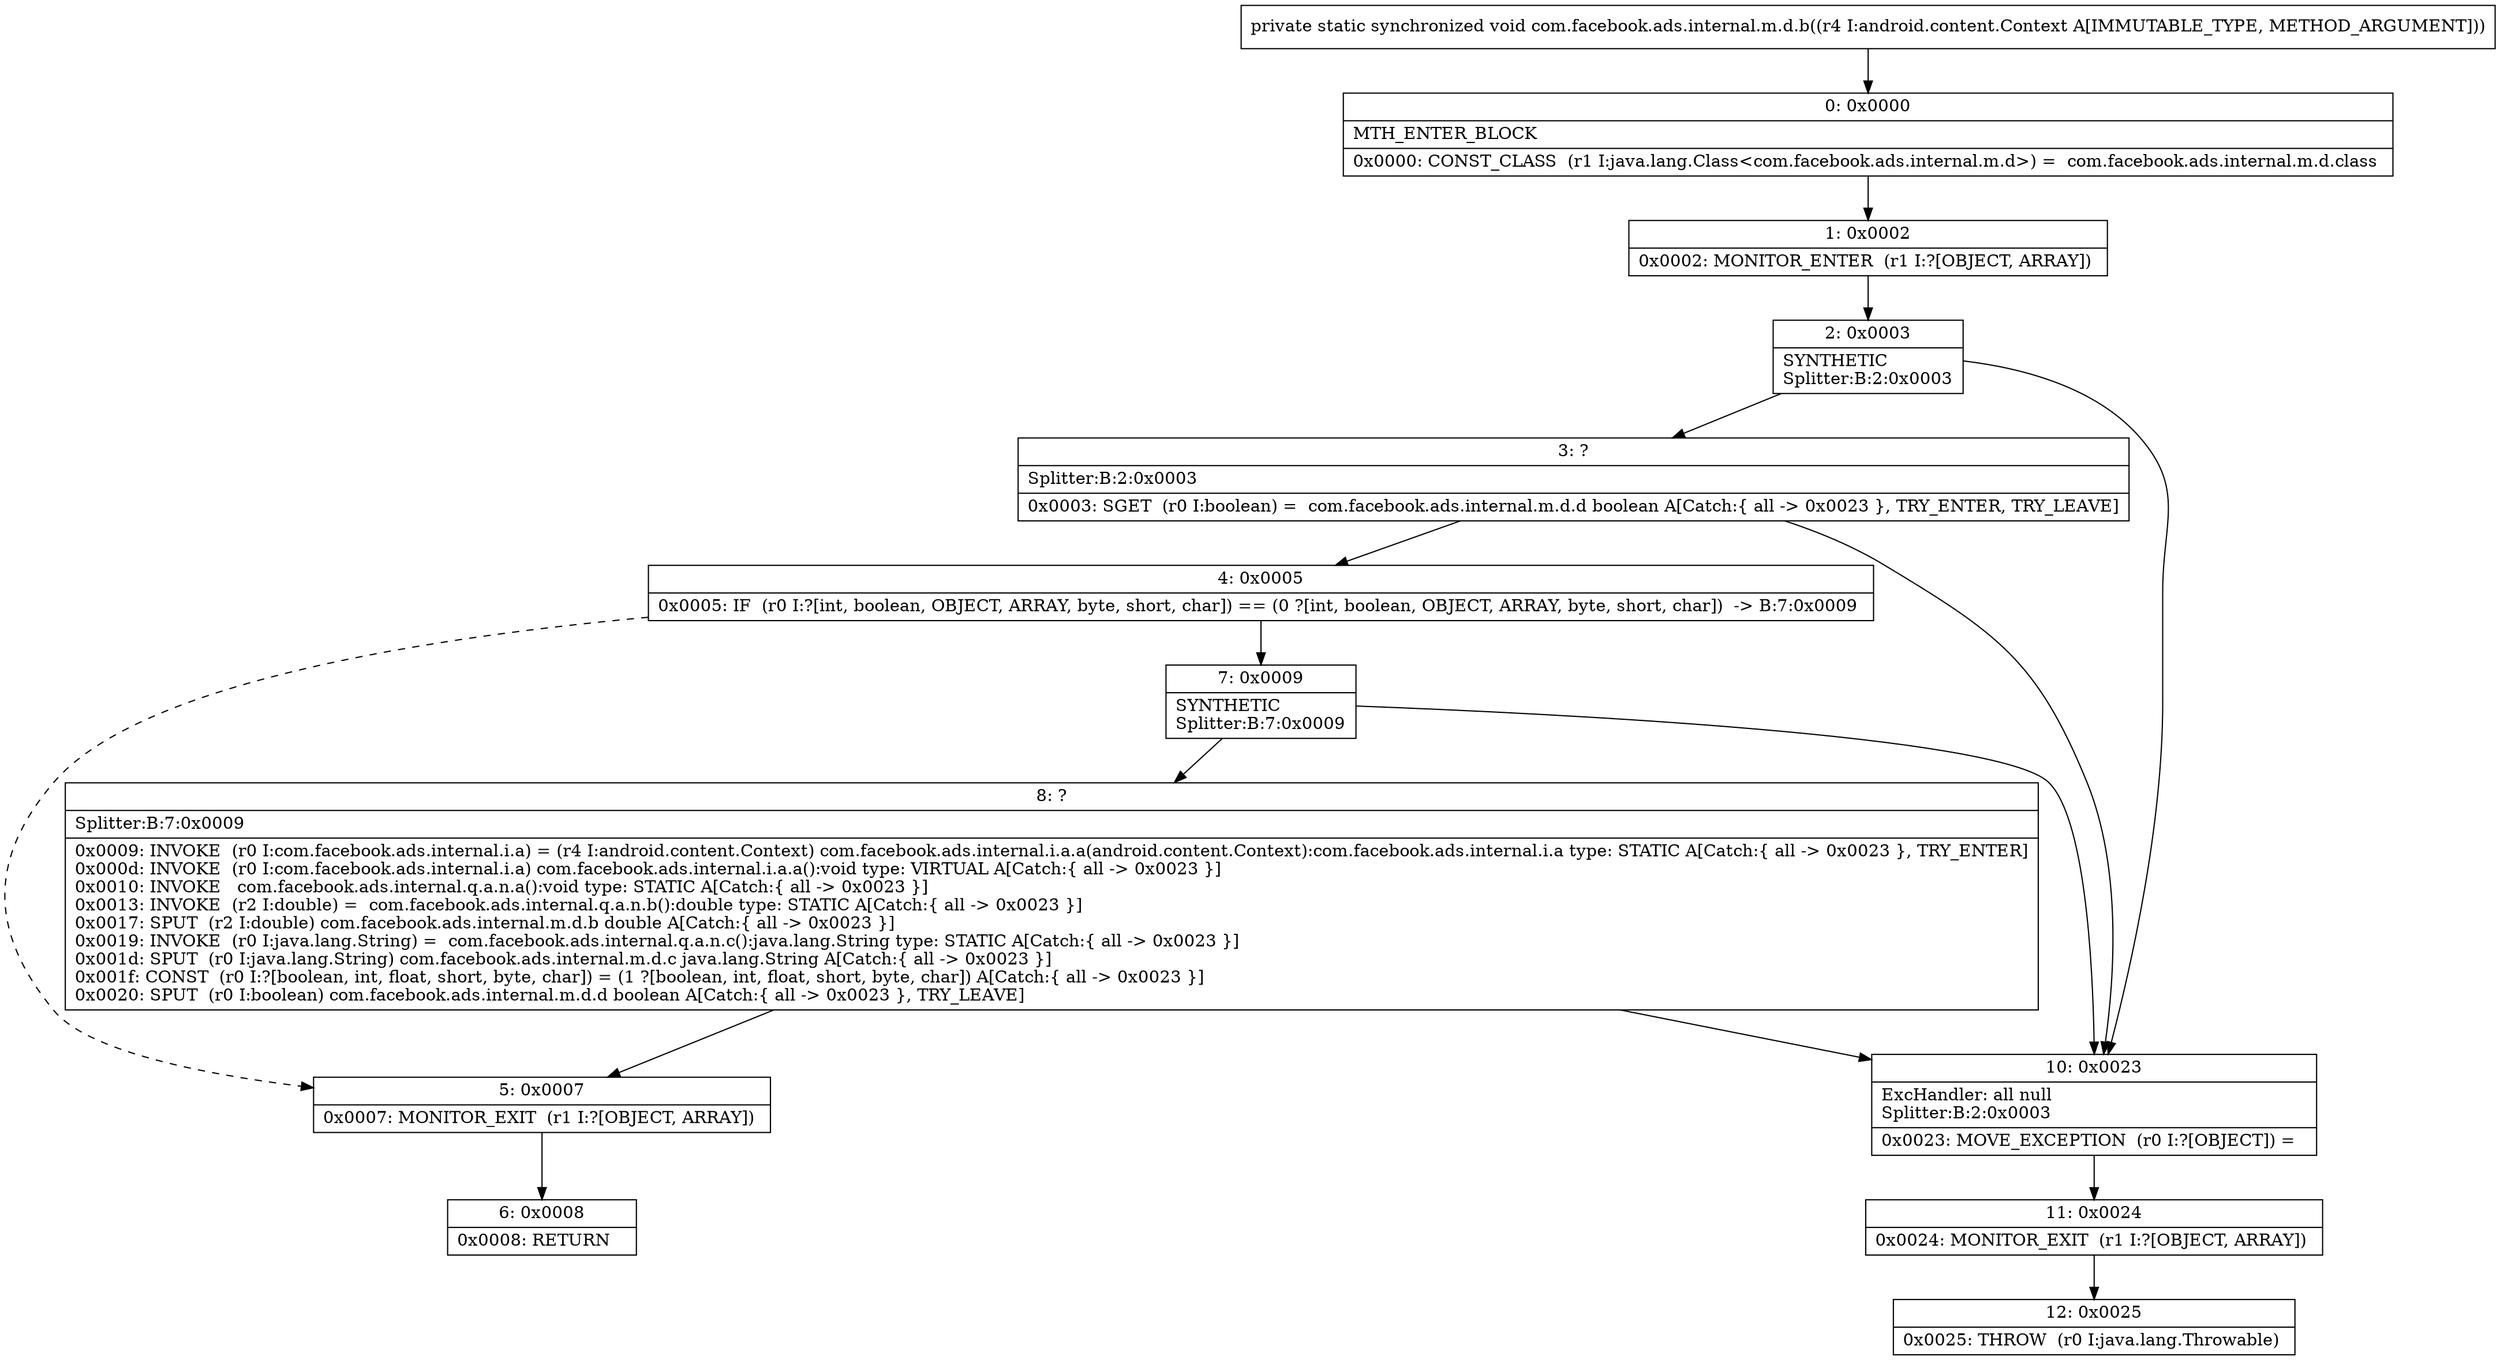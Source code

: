 digraph "CFG forcom.facebook.ads.internal.m.d.b(Landroid\/content\/Context;)V" {
Node_0 [shape=record,label="{0\:\ 0x0000|MTH_ENTER_BLOCK\l|0x0000: CONST_CLASS  (r1 I:java.lang.Class\<com.facebook.ads.internal.m.d\>) =  com.facebook.ads.internal.m.d.class \l}"];
Node_1 [shape=record,label="{1\:\ 0x0002|0x0002: MONITOR_ENTER  (r1 I:?[OBJECT, ARRAY]) \l}"];
Node_2 [shape=record,label="{2\:\ 0x0003|SYNTHETIC\lSplitter:B:2:0x0003\l}"];
Node_3 [shape=record,label="{3\:\ ?|Splitter:B:2:0x0003\l|0x0003: SGET  (r0 I:boolean) =  com.facebook.ads.internal.m.d.d boolean A[Catch:\{ all \-\> 0x0023 \}, TRY_ENTER, TRY_LEAVE]\l}"];
Node_4 [shape=record,label="{4\:\ 0x0005|0x0005: IF  (r0 I:?[int, boolean, OBJECT, ARRAY, byte, short, char]) == (0 ?[int, boolean, OBJECT, ARRAY, byte, short, char])  \-\> B:7:0x0009 \l}"];
Node_5 [shape=record,label="{5\:\ 0x0007|0x0007: MONITOR_EXIT  (r1 I:?[OBJECT, ARRAY]) \l}"];
Node_6 [shape=record,label="{6\:\ 0x0008|0x0008: RETURN   \l}"];
Node_7 [shape=record,label="{7\:\ 0x0009|SYNTHETIC\lSplitter:B:7:0x0009\l}"];
Node_8 [shape=record,label="{8\:\ ?|Splitter:B:7:0x0009\l|0x0009: INVOKE  (r0 I:com.facebook.ads.internal.i.a) = (r4 I:android.content.Context) com.facebook.ads.internal.i.a.a(android.content.Context):com.facebook.ads.internal.i.a type: STATIC A[Catch:\{ all \-\> 0x0023 \}, TRY_ENTER]\l0x000d: INVOKE  (r0 I:com.facebook.ads.internal.i.a) com.facebook.ads.internal.i.a.a():void type: VIRTUAL A[Catch:\{ all \-\> 0x0023 \}]\l0x0010: INVOKE   com.facebook.ads.internal.q.a.n.a():void type: STATIC A[Catch:\{ all \-\> 0x0023 \}]\l0x0013: INVOKE  (r2 I:double) =  com.facebook.ads.internal.q.a.n.b():double type: STATIC A[Catch:\{ all \-\> 0x0023 \}]\l0x0017: SPUT  (r2 I:double) com.facebook.ads.internal.m.d.b double A[Catch:\{ all \-\> 0x0023 \}]\l0x0019: INVOKE  (r0 I:java.lang.String) =  com.facebook.ads.internal.q.a.n.c():java.lang.String type: STATIC A[Catch:\{ all \-\> 0x0023 \}]\l0x001d: SPUT  (r0 I:java.lang.String) com.facebook.ads.internal.m.d.c java.lang.String A[Catch:\{ all \-\> 0x0023 \}]\l0x001f: CONST  (r0 I:?[boolean, int, float, short, byte, char]) = (1 ?[boolean, int, float, short, byte, char]) A[Catch:\{ all \-\> 0x0023 \}]\l0x0020: SPUT  (r0 I:boolean) com.facebook.ads.internal.m.d.d boolean A[Catch:\{ all \-\> 0x0023 \}, TRY_LEAVE]\l}"];
Node_10 [shape=record,label="{10\:\ 0x0023|ExcHandler: all null\lSplitter:B:2:0x0003\l|0x0023: MOVE_EXCEPTION  (r0 I:?[OBJECT]) =  \l}"];
Node_11 [shape=record,label="{11\:\ 0x0024|0x0024: MONITOR_EXIT  (r1 I:?[OBJECT, ARRAY]) \l}"];
Node_12 [shape=record,label="{12\:\ 0x0025|0x0025: THROW  (r0 I:java.lang.Throwable) \l}"];
MethodNode[shape=record,label="{private static synchronized void com.facebook.ads.internal.m.d.b((r4 I:android.content.Context A[IMMUTABLE_TYPE, METHOD_ARGUMENT])) }"];
MethodNode -> Node_0;
Node_0 -> Node_1;
Node_1 -> Node_2;
Node_2 -> Node_3;
Node_2 -> Node_10;
Node_3 -> Node_4;
Node_3 -> Node_10;
Node_4 -> Node_5[style=dashed];
Node_4 -> Node_7;
Node_5 -> Node_6;
Node_7 -> Node_8;
Node_7 -> Node_10;
Node_8 -> Node_10;
Node_8 -> Node_5;
Node_10 -> Node_11;
Node_11 -> Node_12;
}

